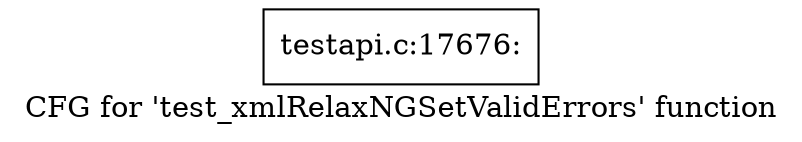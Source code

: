 digraph "CFG for 'test_xmlRelaxNGSetValidErrors' function" {
	label="CFG for 'test_xmlRelaxNGSetValidErrors' function";

	Node0x4594db0 [shape=record,label="{testapi.c:17676:}"];
}
